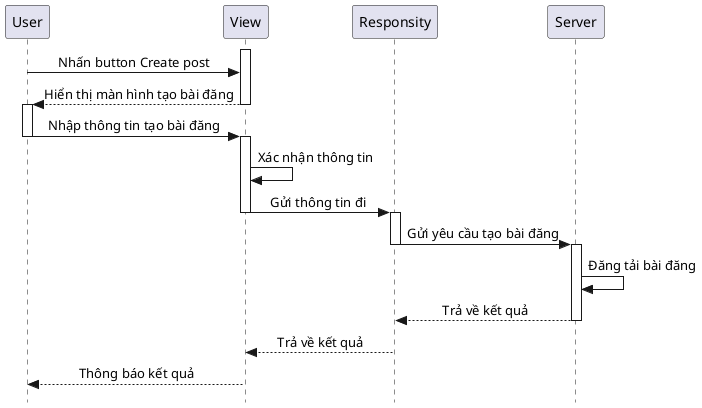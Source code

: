 @startuml CreateAPostSequence
skinparam style strictuml
skinparam SequenceMessageAlignment center

participant User
participant View
participant Responsity
participant Server

activate View
User -> View: Nhấn button Create post
View --> User: Hiển thị màn hình tạo bài đăng
deactivate View

activate User
User -> View: Nhập thông tin tạo bài đăng
deactivate User

activate View
View -> View: Xác nhận thông tin
View -> Responsity: Gửi thông tin đi
deactivate View

activate Responsity
Responsity -> Server: Gửi yêu cầu tạo bài đăng
deactivate Responsity

activate Server
Server ->Server: Đăng tải bài đăng
Server --> Responsity: Trả về kết quả
deactivate Server 

Responsity --> View: Trả về kết quả
View --> User: Thông báo kết quả

@enduml
